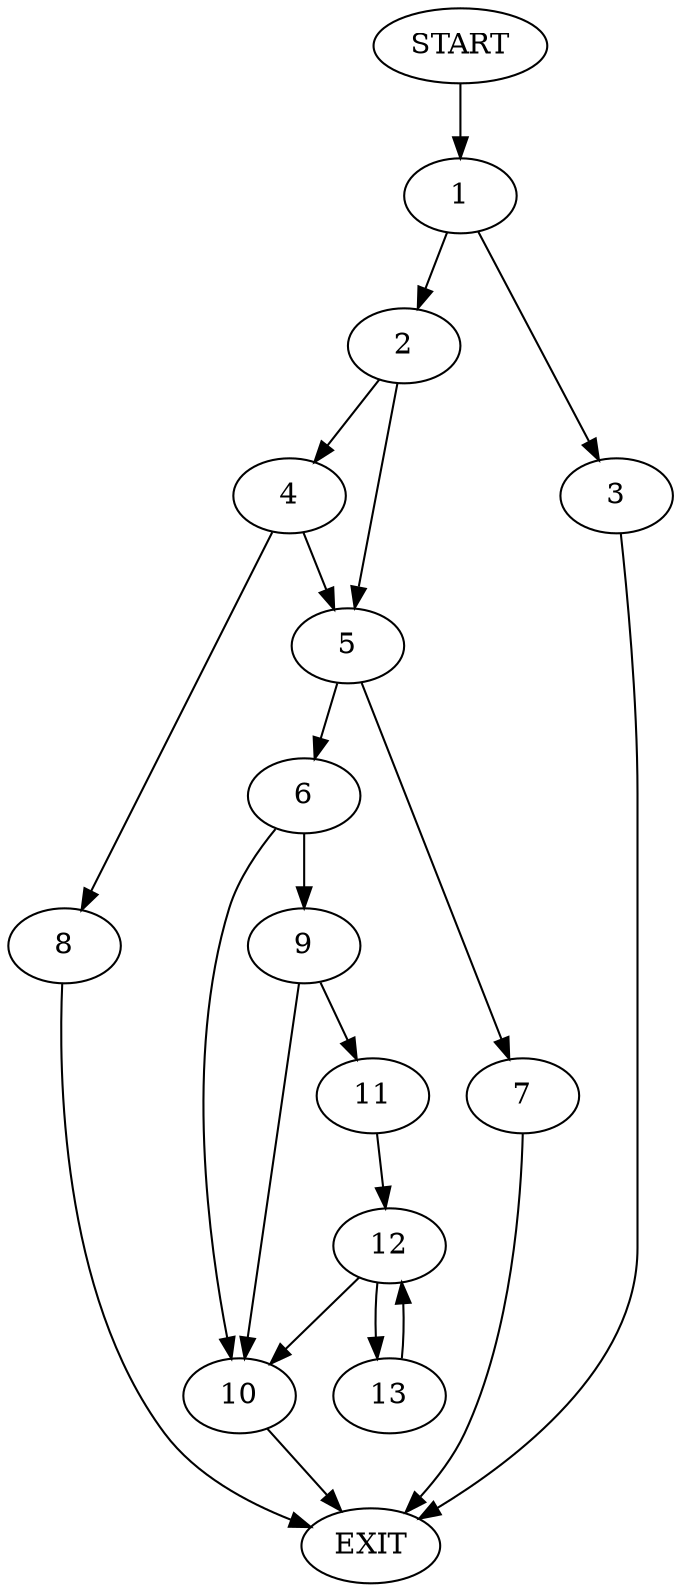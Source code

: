digraph {
0 [label="START"]
14 [label="EXIT"]
0 -> 1
1 -> 2
1 -> 3
2 -> 4
2 -> 5
3 -> 14
5 -> 6
5 -> 7
4 -> 5
4 -> 8
8 -> 14
6 -> 9
6 -> 10
7 -> 14
9 -> 11
9 -> 10
10 -> 14
11 -> 12
12 -> 13
12 -> 10
13 -> 12
}
